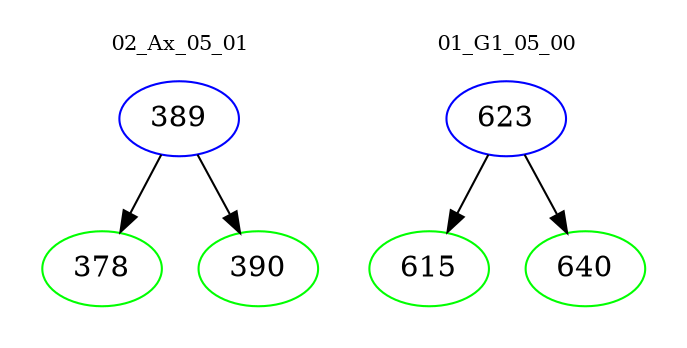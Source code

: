 digraph{
subgraph cluster_0 {
color = white
label = "02_Ax_05_01";
fontsize=10;
T0_389 [label="389", color="blue"]
T0_389 -> T0_378 [color="black"]
T0_378 [label="378", color="green"]
T0_389 -> T0_390 [color="black"]
T0_390 [label="390", color="green"]
}
subgraph cluster_1 {
color = white
label = "01_G1_05_00";
fontsize=10;
T1_623 [label="623", color="blue"]
T1_623 -> T1_615 [color="black"]
T1_615 [label="615", color="green"]
T1_623 -> T1_640 [color="black"]
T1_640 [label="640", color="green"]
}
}
